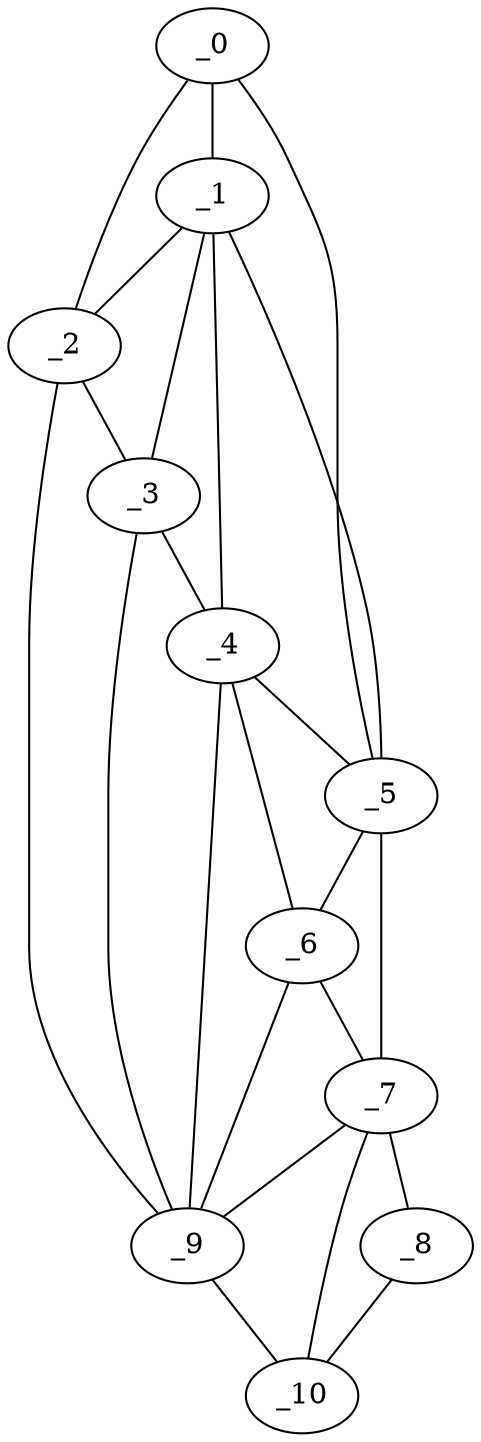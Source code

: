 graph "obj63__80.gxl" {
	_0	 [x=32,
		y=25];
	_1	 [x=39,
		y=21];
	_0 -- _1	 [valence=2];
	_2	 [x=50,
		y=13];
	_0 -- _2	 [valence=1];
	_5	 [x=64,
		y=37];
	_0 -- _5	 [valence=1];
	_1 -- _2	 [valence=1];
	_3	 [x=54,
		y=15];
	_1 -- _3	 [valence=2];
	_4	 [x=60,
		y=25];
	_1 -- _4	 [valence=1];
	_1 -- _5	 [valence=1];
	_2 -- _3	 [valence=2];
	_9	 [x=103,
		y=27];
	_2 -- _9	 [valence=1];
	_3 -- _4	 [valence=2];
	_3 -- _9	 [valence=2];
	_4 -- _5	 [valence=2];
	_6	 [x=71,
		y=34];
	_4 -- _6	 [valence=2];
	_4 -- _9	 [valence=2];
	_5 -- _6	 [valence=1];
	_7	 [x=88,
		y=44];
	_5 -- _7	 [valence=1];
	_6 -- _7	 [valence=1];
	_6 -- _9	 [valence=2];
	_8	 [x=99,
		y=43];
	_7 -- _8	 [valence=1];
	_7 -- _9	 [valence=2];
	_10	 [x=103,
		y=34];
	_7 -- _10	 [valence=1];
	_8 -- _10	 [valence=1];
	_9 -- _10	 [valence=1];
}
